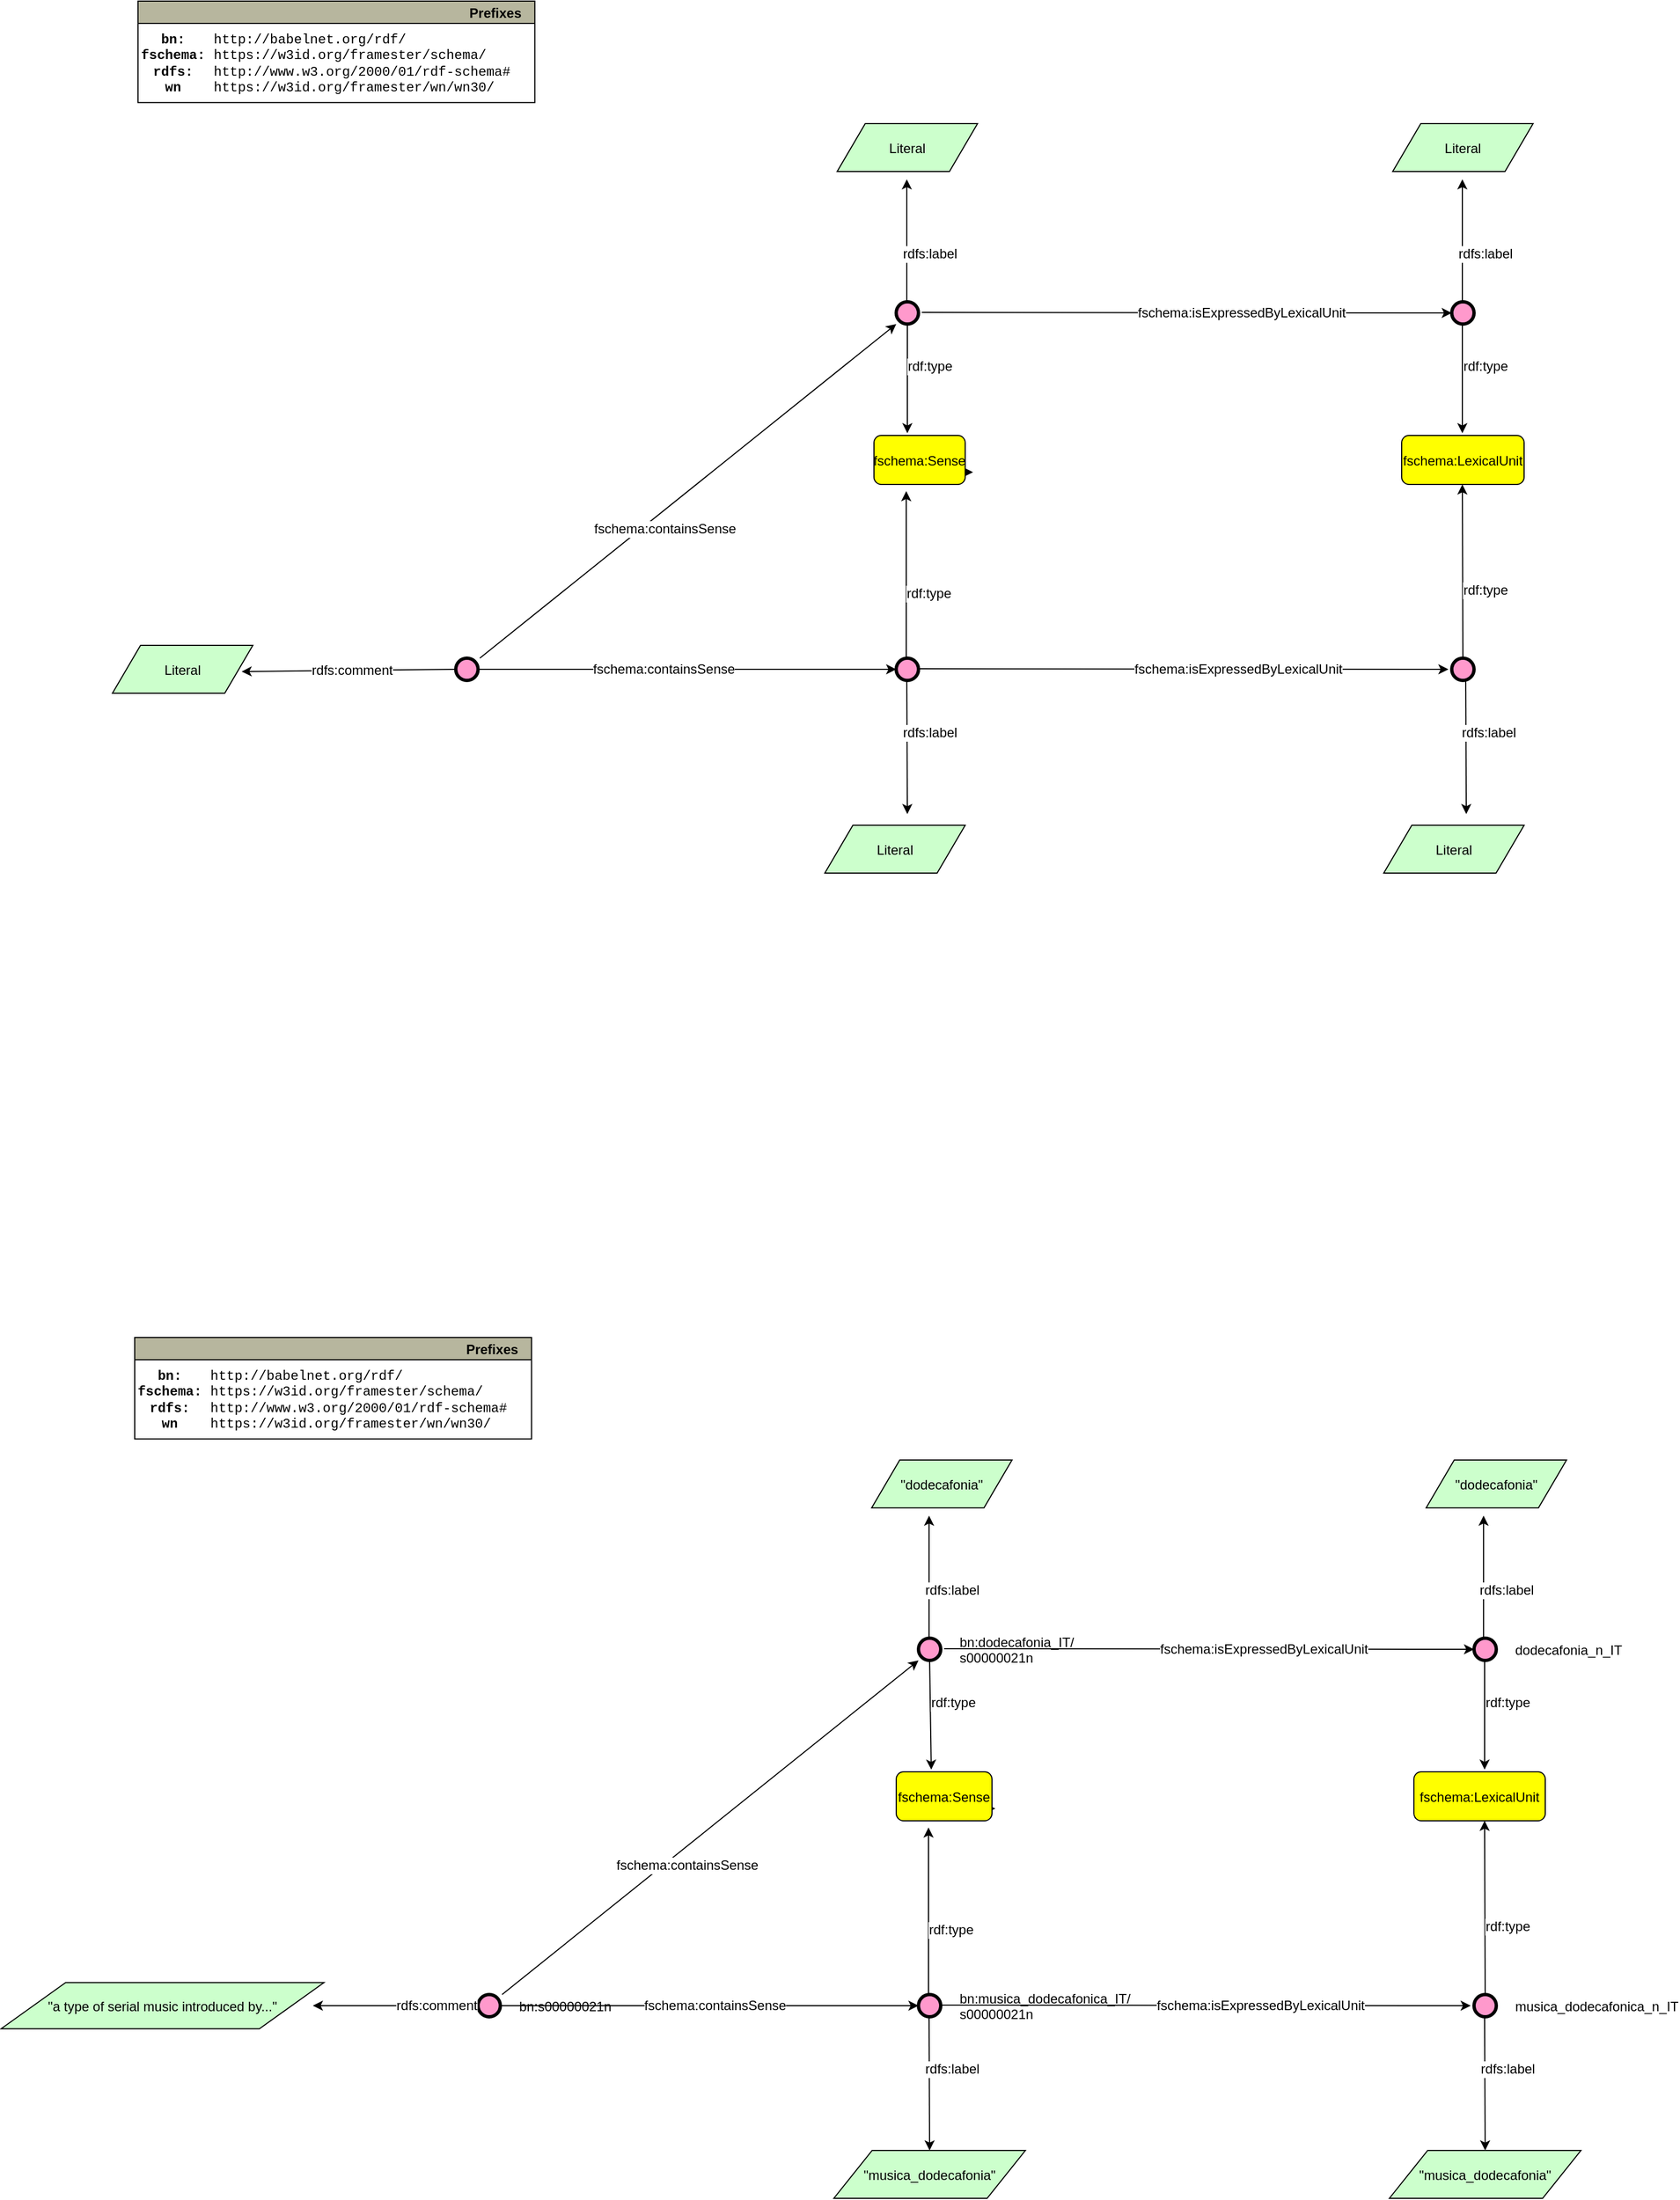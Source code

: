 <mxfile version="20.3.0" type="device"><diagram id="AzUqt4XlAzC5b6D3UhmY" name="Page-1"><mxGraphModel dx="2355" dy="2273" grid="1" gridSize="10" guides="1" tooltips="1" connect="1" arrows="1" fold="1" page="1" pageScale="1" pageWidth="1169" pageHeight="827" math="0" shadow="0"><root><mxCell id="0"/><mxCell id="1" parent="0"/><mxCell id="vlHov5OVVmB2WeWakB_h-14" style="edgeStyle=orthogonalEdgeStyle;rounded=0;orthogonalLoop=1;jettySize=auto;html=1;exitX=1;exitY=0.75;exitDx=0;exitDy=0;" parent="1" source="vlHov5OVVmB2WeWakB_h-5" edge="1"><mxGeometry relative="1" as="geometry"><mxPoint x="793" y="443" as="targetPoint"/></mxGeometry></mxCell><mxCell id="vlHov5OVVmB2WeWakB_h-5" value="fschema:Sense" style="graphMlID=n4;shape=rect;rounded=1;arcsize=30;fillColor=#ffff00;strokeColor=#000000;strokeWidth=1.0" parent="1" vertex="1"><mxGeometry x="704" y="410" width="86" height="44" as="geometry"/></mxCell><mxCell id="vlHov5OVVmB2WeWakB_h-6" value="fschema:LexicalUnit" style="graphMlID=n4;shape=rect;rounded=1;arcsize=30;fillColor=#ffff00;strokeColor=#000000;strokeWidth=1.0" parent="1" vertex="1"><mxGeometry x="1169" y="410" width="118" height="44" as="geometry"/></mxCell><mxCell id="vlHov5OVVmB2WeWakB_h-7" value="bn:s00000021n" style="graphMlID=n9;shape=ellipse;fillColor=#ff99cc;strokeColor=#000000;strokeWidth=3.0;verticalAlign=middle;labelPosition=right;verticalLabelPosition=middle;align=left;spacingRight=1;spacing=17;" parent="1" vertex="1"><mxGeometry x="328.4" y="610" width="20" height="20" as="geometry"/></mxCell><mxCell id="vlHov5OVVmB2WeWakB_h-8" value="bn:musica_dodecafonica_IT/&#10;s00000021n" style="graphMlID=n9;shape=ellipse;fillColor=#ff99cc;strokeColor=#000000;strokeWidth=3.0;verticalAlign=middle;labelPosition=right;verticalLabelPosition=middle;align=left;spacingRight=1;spacing=17;" parent="1" vertex="1"><mxGeometry x="724" y="610" width="20" height="20" as="geometry"/></mxCell><mxCell id="vlHov5OVVmB2WeWakB_h-10" value="bn:dodecafonia_IT/&#10;s00000021n" style="graphMlID=n9;shape=ellipse;fillColor=#ff99cc;strokeColor=#000000;strokeWidth=3.0;verticalAlign=middle;labelPosition=right;verticalLabelPosition=middle;align=left;spacingRight=1;spacing=17;" parent="1" vertex="1"><mxGeometry x="724" y="290" width="20" height="20" as="geometry"/></mxCell><mxCell id="vlHov5OVVmB2WeWakB_h-15" value="" style="endArrow=classic;html=1;textDirection=ltr;rounded=0;exitX=0.5;exitY=1;exitDx=0;exitDy=0;entryX=0.366;entryY=-0.045;entryDx=0;entryDy=0;entryPerimeter=0;" parent="1" source="vlHov5OVVmB2WeWakB_h-10" target="vlHov5OVVmB2WeWakB_h-5" edge="1"><mxGeometry width="50" height="50" relative="1" as="geometry"><mxPoint x="733.5" y="250" as="sourcePoint"/><mxPoint x="734" y="410" as="targetPoint"/></mxGeometry></mxCell><mxCell id="vlHov5OVVmB2WeWakB_h-16" value="rdf:type" style="text;html=1;align=center;verticalAlign=middle;resizable=0;points=[];labelBackgroundColor=#ffffff;rotation=0;" parent="vlHov5OVVmB2WeWakB_h-15" vertex="1" connectable="0"><mxGeometry x="-0.221" relative="1" as="geometry"><mxPoint x="19.95" as="offset"/></mxGeometry></mxCell><mxCell id="vlHov5OVVmB2WeWakB_h-20" value="" style="endArrow=classic;html=1;textDirection=ltr;rounded=0;exitX=1;exitY=0;exitDx=0;exitDy=0;" parent="1" edge="1"><mxGeometry width="50" height="50" relative="1" as="geometry"><mxPoint x="733" y="610" as="sourcePoint"/><mxPoint x="733" y="460" as="targetPoint"/></mxGeometry></mxCell><mxCell id="vlHov5OVVmB2WeWakB_h-21" value="rdf:type" style="text;html=1;align=center;verticalAlign=middle;resizable=0;points=[];labelBackgroundColor=#ffffff;rotation=0;" parent="vlHov5OVVmB2WeWakB_h-20" vertex="1" connectable="0"><mxGeometry x="-0.221" relative="1" as="geometry"><mxPoint x="19.95" as="offset"/></mxGeometry></mxCell><mxCell id="vlHov5OVVmB2WeWakB_h-22" value="" style="endArrow=classic;html=1;textDirection=ltr;rounded=0;entryX=0.5;entryY=0;entryDx=0;entryDy=0;" parent="1" target="vlHov5OVVmB2WeWakB_h-34" edge="1"><mxGeometry width="50" height="50" relative="1" as="geometry"><mxPoint x="733.5" y="630" as="sourcePoint"/><mxPoint x="733" y="740" as="targetPoint"/></mxGeometry></mxCell><mxCell id="vlHov5OVVmB2WeWakB_h-23" value="rdfs:label" style="text;html=1;align=center;verticalAlign=middle;resizable=0;points=[];labelBackgroundColor=#ffffff;rotation=0;" parent="vlHov5OVVmB2WeWakB_h-22" vertex="1" connectable="0"><mxGeometry x="-0.221" relative="1" as="geometry"><mxPoint x="19.95" as="offset"/></mxGeometry></mxCell><mxCell id="vlHov5OVVmB2WeWakB_h-24" value="" style="endArrow=classic;html=1;textDirection=ltr;rounded=0;" parent="1" edge="1"><mxGeometry width="50" height="50" relative="1" as="geometry"><mxPoint x="733.5" y="290" as="sourcePoint"/><mxPoint x="733.5" y="180" as="targetPoint"/></mxGeometry></mxCell><mxCell id="vlHov5OVVmB2WeWakB_h-25" value="rdfs:label" style="text;html=1;align=center;verticalAlign=middle;resizable=0;points=[];labelBackgroundColor=#ffffff;rotation=0;" parent="vlHov5OVVmB2WeWakB_h-24" vertex="1" connectable="0"><mxGeometry x="-0.221" relative="1" as="geometry"><mxPoint x="19.95" as="offset"/></mxGeometry></mxCell><mxCell id="vlHov5OVVmB2WeWakB_h-26" value="&quot;dodecafonia&quot;" style="graphMlID=n6;shape=parallelogram;fillColor=#ccffcc;strokeColor=#000000;strokeWidth=1.0" parent="1" vertex="1"><mxGeometry x="681.94" y="130" width="126.095" height="43" as="geometry"/></mxCell><mxCell id="vlHov5OVVmB2WeWakB_h-30" value="" style="endArrow=classic;html=1;textDirection=ltr;rounded=0;exitX=0;exitY=0.5;exitDx=0;exitDy=0;" parent="1" source="vlHov5OVVmB2WeWakB_h-7" edge="1"><mxGeometry width="50" height="50" relative="1" as="geometry"><mxPoint x="308.4" y="619.5" as="sourcePoint"/><mxPoint x="180" y="620" as="targetPoint"/></mxGeometry></mxCell><mxCell id="vlHov5OVVmB2WeWakB_h-31" value="rdfs:comment" style="text;html=1;align=center;verticalAlign=middle;resizable=0;points=[];labelBackgroundColor=#ffffff;rotation=0;" parent="vlHov5OVVmB2WeWakB_h-30" vertex="1" connectable="0"><mxGeometry x="-0.221" relative="1" as="geometry"><mxPoint x="19.95" as="offset"/></mxGeometry></mxCell><mxCell id="vlHov5OVVmB2WeWakB_h-33" value="&quot;a type of serial music introduced by...&quot;" style="graphMlID=n6;shape=parallelogram;fillColor=#ccffcc;strokeColor=#000000;strokeWidth=1.0" parent="1" vertex="1"><mxGeometry x="-100" y="599.25" width="290" height="41.5" as="geometry"/></mxCell><mxCell id="vlHov5OVVmB2WeWakB_h-34" value="&quot;musica_dodecafonia&quot;" style="graphMlID=n6;shape=parallelogram;fillColor=#ccffcc;strokeColor=#000000;strokeWidth=1.0" parent="1" vertex="1"><mxGeometry x="647.97" y="750" width="172.05" height="43" as="geometry"/></mxCell><mxCell id="vlHov5OVVmB2WeWakB_h-35" value="" style="endArrow=classic;html=1;textDirection=ltr;rounded=0;entryX=0;entryY=1;entryDx=0;entryDy=0;" parent="1" target="vlHov5OVVmB2WeWakB_h-10" edge="1"><mxGeometry width="50" height="50" relative="1" as="geometry"><mxPoint x="350" y="610" as="sourcePoint"/><mxPoint x="590" y="310" as="targetPoint"/></mxGeometry></mxCell><mxCell id="vlHov5OVVmB2WeWakB_h-36" value="fschema:containsSense" style="text;html=1;align=center;verticalAlign=middle;resizable=0;points=[];labelBackgroundColor=#ffffff;rotation=0;" parent="vlHov5OVVmB2WeWakB_h-35" vertex="1" connectable="0"><mxGeometry x="-0.221" relative="1" as="geometry"><mxPoint x="19.95" as="offset"/></mxGeometry></mxCell><mxCell id="vlHov5OVVmB2WeWakB_h-38" value="" style="endArrow=classic;html=1;textDirection=ltr;rounded=0;exitX=1;exitY=0.5;exitDx=0;exitDy=0;entryX=0;entryY=0.5;entryDx=0;entryDy=0;" parent="1" source="vlHov5OVVmB2WeWakB_h-7" target="vlHov5OVVmB2WeWakB_h-8" edge="1"><mxGeometry width="50" height="50" relative="1" as="geometry"><mxPoint x="360" y="620" as="sourcePoint"/><mxPoint x="590" y="620" as="targetPoint"/></mxGeometry></mxCell><mxCell id="vlHov5OVVmB2WeWakB_h-39" value="fschema:containsSense" style="text;html=1;align=center;verticalAlign=middle;resizable=0;points=[];labelBackgroundColor=#ffffff;rotation=0;" parent="vlHov5OVVmB2WeWakB_h-38" vertex="1" connectable="0"><mxGeometry x="-0.221" relative="1" as="geometry"><mxPoint x="46" as="offset"/></mxGeometry></mxCell><mxCell id="vlHov5OVVmB2WeWakB_h-41" value="musica_dodecafonica_n_IT" style="graphMlID=n9;shape=ellipse;fillColor=#ff99cc;strokeColor=#000000;strokeWidth=3.0;verticalAlign=middle;labelPosition=right;verticalLabelPosition=middle;align=left;spacingRight=1;spacing=17;" parent="1" vertex="1"><mxGeometry x="1223" y="610" width="20" height="20" as="geometry"/></mxCell><mxCell id="vlHov5OVVmB2WeWakB_h-42" value="dodecafonia_n_IT" style="graphMlID=n9;shape=ellipse;fillColor=#ff99cc;strokeColor=#000000;strokeWidth=3.0;verticalAlign=middle;labelPosition=right;verticalLabelPosition=middle;align=left;spacingRight=1;spacing=17;" parent="1" vertex="1"><mxGeometry x="1223" y="290" width="20" height="20" as="geometry"/></mxCell><mxCell id="vlHov5OVVmB2WeWakB_h-43" value="" style="endArrow=classic;html=1;textDirection=ltr;rounded=0;exitX=0.5;exitY=0;exitDx=0;exitDy=0;" parent="1" source="vlHov5OVVmB2WeWakB_h-41" edge="1"><mxGeometry width="50" height="50" relative="1" as="geometry"><mxPoint x="1232.5" y="604" as="sourcePoint"/><mxPoint x="1232.5" y="454" as="targetPoint"/></mxGeometry></mxCell><mxCell id="vlHov5OVVmB2WeWakB_h-44" value="rdf:type" style="text;html=1;align=center;verticalAlign=middle;resizable=0;points=[];labelBackgroundColor=#ffffff;rotation=0;" parent="vlHov5OVVmB2WeWakB_h-43" vertex="1" connectable="0"><mxGeometry x="-0.221" relative="1" as="geometry"><mxPoint x="19.95" as="offset"/></mxGeometry></mxCell><mxCell id="vlHov5OVVmB2WeWakB_h-49" value="" style="endArrow=classic;html=1;textDirection=ltr;rounded=0;exitX=0.5;exitY=1;exitDx=0;exitDy=0;entryX=0.366;entryY=-0.045;entryDx=0;entryDy=0;entryPerimeter=0;" parent="1" edge="1"><mxGeometry width="50" height="50" relative="1" as="geometry"><mxPoint x="1232.5" y="310" as="sourcePoint"/><mxPoint x="1232.5" y="408.02" as="targetPoint"/></mxGeometry></mxCell><mxCell id="vlHov5OVVmB2WeWakB_h-50" value="rdf:type" style="text;html=1;align=center;verticalAlign=middle;resizable=0;points=[];labelBackgroundColor=#ffffff;rotation=0;" parent="vlHov5OVVmB2WeWakB_h-49" vertex="1" connectable="0"><mxGeometry x="-0.221" relative="1" as="geometry"><mxPoint x="19.95" as="offset"/></mxGeometry></mxCell><mxCell id="vlHov5OVVmB2WeWakB_h-52" value="" style="endArrow=classic;html=1;textDirection=ltr;rounded=0;" parent="1" edge="1"><mxGeometry width="50" height="50" relative="1" as="geometry"><mxPoint x="744" y="619.5" as="sourcePoint"/><mxPoint x="1220" y="620" as="targetPoint"/></mxGeometry></mxCell><mxCell id="vlHov5OVVmB2WeWakB_h-53" value="fschema:isExpressedByLexicalUnit" style="text;html=1;align=center;verticalAlign=middle;resizable=0;points=[];labelBackgroundColor=#ffffff;rotation=0;" parent="vlHov5OVVmB2WeWakB_h-52" vertex="1" connectable="0"><mxGeometry x="-0.221" relative="1" as="geometry"><mxPoint x="101" as="offset"/></mxGeometry></mxCell><mxCell id="vlHov5OVVmB2WeWakB_h-54" value="" style="endArrow=classic;html=1;textDirection=ltr;rounded=0;" parent="1" edge="1"><mxGeometry width="50" height="50" relative="1" as="geometry"><mxPoint x="747" y="299.5" as="sourcePoint"/><mxPoint x="1223" y="300" as="targetPoint"/></mxGeometry></mxCell><mxCell id="vlHov5OVVmB2WeWakB_h-55" value="fschema:isExpressedByLexicalUnit" style="text;html=1;align=center;verticalAlign=middle;resizable=0;points=[];labelBackgroundColor=#ffffff;rotation=0;" parent="vlHov5OVVmB2WeWakB_h-54" vertex="1" connectable="0"><mxGeometry x="-0.221" relative="1" as="geometry"><mxPoint x="101" as="offset"/></mxGeometry></mxCell><mxCell id="vlHov5OVVmB2WeWakB_h-56" value="Prefixes" style="graphMlID=n0;shape=swimlane;startSize=20;fillColor=#b7b69e;strokeColor=#000000;strokeWidth=1.0;align=right;spacingRight=10;fontStyle=1" parent="1" vertex="1"><mxGeometry x="22.97" y="-1180" width="356.42" height="91.1" as="geometry"/></mxCell><mxCell id="vlHov5OVVmB2WeWakB_h-57" value="&lt;b&gt;bn:&lt;br&gt;fschema:&lt;br&gt;rdfs:&lt;br&gt;wn&lt;br&gt;&lt;/b&gt;" style="text;html=1;align=center;verticalAlign=middle;resizable=0;points=[];autosize=1;fontFamily=Courier New;" parent="vlHov5OVVmB2WeWakB_h-56" vertex="1"><mxGeometry x="-8.584" y="21.1" width="80" height="70" as="geometry"/></mxCell><mxCell id="vlHov5OVVmB2WeWakB_h-58" value="http://babelnet.org/rdf/&lt;br&gt;https://w3id.org/framester/schema/&lt;br&gt;http://www.w3.org/2000/01/rdf-schema#&lt;br&gt;https://w3id.org/framester/wn/wn30/" style="text;html=1;align=left;verticalAlign=middle;resizable=0;points=[];autosize=1;fontFamily=Courier New;" parent="vlHov5OVVmB2WeWakB_h-56" vertex="1"><mxGeometry x="66.416" y="21.1" width="290" height="70" as="geometry"/></mxCell><mxCell id="vlHov5OVVmB2WeWakB_h-60" style="edgeStyle=orthogonalEdgeStyle;rounded=0;orthogonalLoop=1;jettySize=auto;html=1;exitX=1;exitY=0.75;exitDx=0;exitDy=0;" parent="1" source="vlHov5OVVmB2WeWakB_h-61" edge="1"><mxGeometry relative="1" as="geometry"><mxPoint x="773" y="-757" as="targetPoint"/></mxGeometry></mxCell><mxCell id="vlHov5OVVmB2WeWakB_h-61" value="fschema:Sense" style="graphMlID=n4;shape=rect;rounded=1;arcsize=30;fillColor=#ffff00;strokeColor=#000000;strokeWidth=1.0" parent="1" vertex="1"><mxGeometry x="684.0" y="-790" width="81.968" height="44" as="geometry"/></mxCell><mxCell id="vlHov5OVVmB2WeWakB_h-62" value="fschema:LexicalUnit" style="graphMlID=n4;shape=rect;rounded=1;arcsize=30;fillColor=#ffff00;strokeColor=#000000;strokeWidth=1.0" parent="1" vertex="1"><mxGeometry x="1158" y="-790" width="110" height="44" as="geometry"/></mxCell><mxCell id="vlHov5OVVmB2WeWakB_h-63" value="" style="graphMlID=n9;shape=ellipse;fillColor=#ff99cc;strokeColor=#000000;strokeWidth=3.0;verticalAlign=middle;labelPosition=right;verticalLabelPosition=middle;align=left;spacingRight=1;spacing=17;" parent="1" vertex="1"><mxGeometry x="308.4" y="-590" width="20" height="20" as="geometry"/></mxCell><mxCell id="vlHov5OVVmB2WeWakB_h-64" value="" style="graphMlID=n9;shape=ellipse;fillColor=#ff99cc;strokeColor=#000000;strokeWidth=3.0;verticalAlign=middle;labelPosition=right;verticalLabelPosition=middle;align=left;spacingRight=1;spacing=17;" parent="1" vertex="1"><mxGeometry x="704" y="-590" width="20" height="20" as="geometry"/></mxCell><mxCell id="vlHov5OVVmB2WeWakB_h-65" value="" style="graphMlID=n9;shape=ellipse;fillColor=#ff99cc;strokeColor=#000000;strokeWidth=3.0;verticalAlign=middle;labelPosition=right;verticalLabelPosition=middle;align=left;spacingRight=1;spacing=17;" parent="1" vertex="1"><mxGeometry x="704" y="-910" width="20" height="20" as="geometry"/></mxCell><mxCell id="vlHov5OVVmB2WeWakB_h-66" value="" style="endArrow=classic;html=1;textDirection=ltr;rounded=0;exitX=0.5;exitY=1;exitDx=0;exitDy=0;entryX=0.366;entryY=-0.045;entryDx=0;entryDy=0;entryPerimeter=0;" parent="1" source="vlHov5OVVmB2WeWakB_h-65" target="vlHov5OVVmB2WeWakB_h-61" edge="1"><mxGeometry width="50" height="50" relative="1" as="geometry"><mxPoint x="713.5" y="-950" as="sourcePoint"/><mxPoint x="714" y="-790" as="targetPoint"/></mxGeometry></mxCell><mxCell id="vlHov5OVVmB2WeWakB_h-67" value="rdf:type" style="text;html=1;align=center;verticalAlign=middle;resizable=0;points=[];labelBackgroundColor=#ffffff;rotation=0;" parent="vlHov5OVVmB2WeWakB_h-66" vertex="1" connectable="0"><mxGeometry x="-0.221" relative="1" as="geometry"><mxPoint x="19.95" as="offset"/></mxGeometry></mxCell><mxCell id="vlHov5OVVmB2WeWakB_h-68" value="" style="endArrow=classic;html=1;textDirection=ltr;rounded=0;exitX=1;exitY=0;exitDx=0;exitDy=0;" parent="1" edge="1"><mxGeometry width="50" height="50" relative="1" as="geometry"><mxPoint x="713" y="-590" as="sourcePoint"/><mxPoint x="713" y="-740" as="targetPoint"/></mxGeometry></mxCell><mxCell id="vlHov5OVVmB2WeWakB_h-69" value="rdf:type" style="text;html=1;align=center;verticalAlign=middle;resizable=0;points=[];labelBackgroundColor=#ffffff;rotation=0;" parent="vlHov5OVVmB2WeWakB_h-68" vertex="1" connectable="0"><mxGeometry x="-0.221" relative="1" as="geometry"><mxPoint x="19.95" as="offset"/></mxGeometry></mxCell><mxCell id="vlHov5OVVmB2WeWakB_h-70" value="" style="endArrow=classic;html=1;textDirection=ltr;rounded=0;entryX=0.5;entryY=0;entryDx=0;entryDy=0;" parent="1" edge="1"><mxGeometry width="50" height="50" relative="1" as="geometry"><mxPoint x="713.5" y="-570" as="sourcePoint"/><mxPoint x="713.995" y="-450" as="targetPoint"/></mxGeometry></mxCell><mxCell id="vlHov5OVVmB2WeWakB_h-71" value="rdfs:label" style="text;html=1;align=center;verticalAlign=middle;resizable=0;points=[];labelBackgroundColor=#ffffff;rotation=0;" parent="vlHov5OVVmB2WeWakB_h-70" vertex="1" connectable="0"><mxGeometry x="-0.221" relative="1" as="geometry"><mxPoint x="19.95" as="offset"/></mxGeometry></mxCell><mxCell id="vlHov5OVVmB2WeWakB_h-72" value="" style="endArrow=classic;html=1;textDirection=ltr;rounded=0;" parent="1" edge="1"><mxGeometry width="50" height="50" relative="1" as="geometry"><mxPoint x="713.5" y="-910" as="sourcePoint"/><mxPoint x="713.5" y="-1020" as="targetPoint"/></mxGeometry></mxCell><mxCell id="vlHov5OVVmB2WeWakB_h-73" value="rdfs:label" style="text;html=1;align=center;verticalAlign=middle;resizable=0;points=[];labelBackgroundColor=#ffffff;rotation=0;" parent="vlHov5OVVmB2WeWakB_h-72" vertex="1" connectable="0"><mxGeometry x="-0.221" relative="1" as="geometry"><mxPoint x="19.95" as="offset"/></mxGeometry></mxCell><mxCell id="vlHov5OVVmB2WeWakB_h-77" value="" style="endArrow=classic;html=1;textDirection=ltr;rounded=0;exitX=0;exitY=0.5;exitDx=0;exitDy=0;entryX=0.92;entryY=0.547;entryDx=0;entryDy=0;entryPerimeter=0;" parent="1" source="vlHov5OVVmB2WeWakB_h-63" target="vlHov5OVVmB2WeWakB_h-99" edge="1"><mxGeometry width="50" height="50" relative="1" as="geometry"><mxPoint x="288.4" y="-580.5" as="sourcePoint"/><mxPoint x="160" y="-580" as="targetPoint"/></mxGeometry></mxCell><mxCell id="vlHov5OVVmB2WeWakB_h-78" value="rdfs:comment" style="text;html=1;align=center;verticalAlign=middle;resizable=0;points=[];labelBackgroundColor=#ffffff;rotation=0;" parent="vlHov5OVVmB2WeWakB_h-77" vertex="1" connectable="0"><mxGeometry x="-0.221" relative="1" as="geometry"><mxPoint x="-19" as="offset"/></mxGeometry></mxCell><mxCell id="vlHov5OVVmB2WeWakB_h-81" value="" style="endArrow=classic;html=1;textDirection=ltr;rounded=0;entryX=0;entryY=1;entryDx=0;entryDy=0;" parent="1" target="vlHov5OVVmB2WeWakB_h-65" edge="1"><mxGeometry width="50" height="50" relative="1" as="geometry"><mxPoint x="330" y="-590" as="sourcePoint"/><mxPoint x="570" y="-890" as="targetPoint"/></mxGeometry></mxCell><mxCell id="vlHov5OVVmB2WeWakB_h-82" value="fschema:containsSense" style="text;html=1;align=center;verticalAlign=middle;resizable=0;points=[];labelBackgroundColor=#ffffff;rotation=0;" parent="vlHov5OVVmB2WeWakB_h-81" vertex="1" connectable="0"><mxGeometry x="-0.221" relative="1" as="geometry"><mxPoint x="19.95" as="offset"/></mxGeometry></mxCell><mxCell id="vlHov5OVVmB2WeWakB_h-83" value="" style="endArrow=classic;html=1;textDirection=ltr;rounded=0;exitX=1;exitY=0.5;exitDx=0;exitDy=0;entryX=0;entryY=0.5;entryDx=0;entryDy=0;" parent="1" source="vlHov5OVVmB2WeWakB_h-63" target="vlHov5OVVmB2WeWakB_h-64" edge="1"><mxGeometry width="50" height="50" relative="1" as="geometry"><mxPoint x="340" y="-580" as="sourcePoint"/><mxPoint x="570" y="-580" as="targetPoint"/></mxGeometry></mxCell><mxCell id="vlHov5OVVmB2WeWakB_h-84" value="fschema:containsSense" style="text;html=1;align=center;verticalAlign=middle;resizable=0;points=[];labelBackgroundColor=#ffffff;rotation=0;" parent="vlHov5OVVmB2WeWakB_h-83" vertex="1" connectable="0"><mxGeometry x="-0.221" relative="1" as="geometry"><mxPoint x="19.95" as="offset"/></mxGeometry></mxCell><mxCell id="vlHov5OVVmB2WeWakB_h-85" value="" style="graphMlID=n9;shape=ellipse;fillColor=#ff99cc;strokeColor=#000000;strokeWidth=3.0;verticalAlign=middle;labelPosition=right;verticalLabelPosition=middle;align=left;spacingRight=1;spacing=17;" parent="1" vertex="1"><mxGeometry x="1203" y="-590" width="20" height="20" as="geometry"/></mxCell><mxCell id="vlHov5OVVmB2WeWakB_h-86" value="" style="graphMlID=n9;shape=ellipse;fillColor=#ff99cc;strokeColor=#000000;strokeWidth=3.0;verticalAlign=middle;labelPosition=right;verticalLabelPosition=middle;align=left;spacingRight=1;spacing=17;" parent="1" vertex="1"><mxGeometry x="1203" y="-910" width="20" height="20" as="geometry"/></mxCell><mxCell id="vlHov5OVVmB2WeWakB_h-87" value="" style="endArrow=classic;html=1;textDirection=ltr;rounded=0;exitX=0.5;exitY=0;exitDx=0;exitDy=0;" parent="1" source="vlHov5OVVmB2WeWakB_h-85" edge="1"><mxGeometry width="50" height="50" relative="1" as="geometry"><mxPoint x="1212.5" y="-596" as="sourcePoint"/><mxPoint x="1212.5" y="-746" as="targetPoint"/></mxGeometry></mxCell><mxCell id="vlHov5OVVmB2WeWakB_h-88" value="rdf:type" style="text;html=1;align=center;verticalAlign=middle;resizable=0;points=[];labelBackgroundColor=#ffffff;rotation=0;" parent="vlHov5OVVmB2WeWakB_h-87" vertex="1" connectable="0"><mxGeometry x="-0.221" relative="1" as="geometry"><mxPoint x="19.95" as="offset"/></mxGeometry></mxCell><mxCell id="vlHov5OVVmB2WeWakB_h-93" value="" style="endArrow=classic;html=1;textDirection=ltr;rounded=0;exitX=0.5;exitY=1;exitDx=0;exitDy=0;entryX=0.366;entryY=-0.045;entryDx=0;entryDy=0;entryPerimeter=0;" parent="1" edge="1"><mxGeometry width="50" height="50" relative="1" as="geometry"><mxPoint x="1212.5" y="-890" as="sourcePoint"/><mxPoint x="1212.5" y="-791.98" as="targetPoint"/></mxGeometry></mxCell><mxCell id="vlHov5OVVmB2WeWakB_h-94" value="rdf:type" style="text;html=1;align=center;verticalAlign=middle;resizable=0;points=[];labelBackgroundColor=#ffffff;rotation=0;" parent="vlHov5OVVmB2WeWakB_h-93" vertex="1" connectable="0"><mxGeometry x="-0.221" relative="1" as="geometry"><mxPoint x="19.95" as="offset"/></mxGeometry></mxCell><mxCell id="vlHov5OVVmB2WeWakB_h-95" value="" style="endArrow=classic;html=1;textDirection=ltr;rounded=0;" parent="1" edge="1"><mxGeometry width="50" height="50" relative="1" as="geometry"><mxPoint x="724" y="-580.5" as="sourcePoint"/><mxPoint x="1200" y="-580" as="targetPoint"/></mxGeometry></mxCell><mxCell id="vlHov5OVVmB2WeWakB_h-96" value="fschema:isExpressedByLexicalUnit" style="text;html=1;align=center;verticalAlign=middle;resizable=0;points=[];labelBackgroundColor=#ffffff;rotation=0;" parent="vlHov5OVVmB2WeWakB_h-95" vertex="1" connectable="0"><mxGeometry x="-0.221" relative="1" as="geometry"><mxPoint x="101" as="offset"/></mxGeometry></mxCell><mxCell id="vlHov5OVVmB2WeWakB_h-97" value="" style="endArrow=classic;html=1;textDirection=ltr;rounded=0;" parent="1" edge="1"><mxGeometry width="50" height="50" relative="1" as="geometry"><mxPoint x="727" y="-900.5" as="sourcePoint"/><mxPoint x="1203" y="-900" as="targetPoint"/></mxGeometry></mxCell><mxCell id="vlHov5OVVmB2WeWakB_h-98" value="fschema:isExpressedByLexicalUnit" style="text;html=1;align=center;verticalAlign=middle;resizable=0;points=[];labelBackgroundColor=#ffffff;rotation=0;" parent="vlHov5OVVmB2WeWakB_h-97" vertex="1" connectable="0"><mxGeometry x="-0.221" relative="1" as="geometry"><mxPoint x="101" as="offset"/></mxGeometry></mxCell><mxCell id="vlHov5OVVmB2WeWakB_h-99" value="Literal" style="graphMlID=n6;shape=parallelogram;fillColor=#ccffcc;strokeColor=#000000;strokeWidth=1.0" parent="1" vertex="1"><mxGeometry y="-601.5" width="126.095" height="43" as="geometry"/></mxCell><mxCell id="vlHov5OVVmB2WeWakB_h-100" value="Literal" style="graphMlID=n6;shape=parallelogram;fillColor=#ccffcc;strokeColor=#000000;strokeWidth=1.0" parent="1" vertex="1"><mxGeometry x="639.87" y="-440" width="126.095" height="43" as="geometry"/></mxCell><mxCell id="vlHov5OVVmB2WeWakB_h-101" value="Literal" style="graphMlID=n6;shape=parallelogram;fillColor=#ccffcc;strokeColor=#000000;strokeWidth=1.0" parent="1" vertex="1"><mxGeometry x="650.95" y="-1070" width="126.095" height="43" as="geometry"/></mxCell><mxCell id="vlHov5OVVmB2WeWakB_h-109" value="Prefixes" style="graphMlID=n0;shape=swimlane;startSize=20;fillColor=#b7b69e;strokeColor=#000000;strokeWidth=1.0;align=right;spacingRight=10;fontStyle=1" parent="1" vertex="1"><mxGeometry x="20" y="20" width="356.42" height="91.1" as="geometry"/></mxCell><mxCell id="vlHov5OVVmB2WeWakB_h-110" value="&lt;b&gt;bn:&lt;br&gt;fschema:&lt;br&gt;rdfs:&lt;br&gt;wn&lt;br&gt;&lt;/b&gt;" style="text;html=1;align=center;verticalAlign=middle;resizable=0;points=[];autosize=1;fontFamily=Courier New;" parent="vlHov5OVVmB2WeWakB_h-109" vertex="1"><mxGeometry x="-8.584" y="21.1" width="80" height="70" as="geometry"/></mxCell><mxCell id="vlHov5OVVmB2WeWakB_h-111" value="http://babelnet.org/rdf/&lt;br&gt;https://w3id.org/framester/schema/&lt;br&gt;http://www.w3.org/2000/01/rdf-schema#&lt;br&gt;https://w3id.org/framester/wn/wn30/" style="text;html=1;align=left;verticalAlign=middle;resizable=0;points=[];autosize=1;fontFamily=Courier New;" parent="vlHov5OVVmB2WeWakB_h-109" vertex="1"><mxGeometry x="66.416" y="21.1" width="290" height="70" as="geometry"/></mxCell><mxCell id="BFCh4egPYry67ogB_KD7-1" value="" style="endArrow=classic;html=1;textDirection=ltr;rounded=0;" parent="1" edge="1"><mxGeometry width="50" height="50" relative="1" as="geometry"><mxPoint x="1212.5" y="-910" as="sourcePoint"/><mxPoint x="1212.5" y="-1020" as="targetPoint"/></mxGeometry></mxCell><mxCell id="BFCh4egPYry67ogB_KD7-2" value="rdfs:label" style="text;html=1;align=center;verticalAlign=middle;resizable=0;points=[];labelBackgroundColor=#ffffff;rotation=0;" parent="BFCh4egPYry67ogB_KD7-1" vertex="1" connectable="0"><mxGeometry x="-0.221" relative="1" as="geometry"><mxPoint x="19.95" as="offset"/></mxGeometry></mxCell><mxCell id="BFCh4egPYry67ogB_KD7-3" value="Literal" style="graphMlID=n6;shape=parallelogram;fillColor=#ccffcc;strokeColor=#000000;strokeWidth=1.0" parent="1" vertex="1"><mxGeometry x="1149.95" y="-1070" width="126.095" height="43" as="geometry"/></mxCell><mxCell id="BFCh4egPYry67ogB_KD7-4" value="" style="endArrow=classic;html=1;textDirection=ltr;rounded=0;entryX=0.5;entryY=0;entryDx=0;entryDy=0;" parent="1" edge="1"><mxGeometry width="50" height="50" relative="1" as="geometry"><mxPoint x="1215.54" y="-570" as="sourcePoint"/><mxPoint x="1216.035" y="-450" as="targetPoint"/></mxGeometry></mxCell><mxCell id="BFCh4egPYry67ogB_KD7-5" value="rdfs:label" style="text;html=1;align=center;verticalAlign=middle;resizable=0;points=[];labelBackgroundColor=#ffffff;rotation=0;" parent="BFCh4egPYry67ogB_KD7-4" vertex="1" connectable="0"><mxGeometry x="-0.221" relative="1" as="geometry"><mxPoint x="19.95" as="offset"/></mxGeometry></mxCell><mxCell id="BFCh4egPYry67ogB_KD7-6" value="Literal" style="graphMlID=n6;shape=parallelogram;fillColor=#ccffcc;strokeColor=#000000;strokeWidth=1.0" parent="1" vertex="1"><mxGeometry x="1141.91" y="-440" width="126.095" height="43" as="geometry"/></mxCell><mxCell id="BFCh4egPYry67ogB_KD7-7" value="" style="endArrow=classic;html=1;textDirection=ltr;rounded=0;" parent="1" edge="1"><mxGeometry width="50" height="50" relative="1" as="geometry"><mxPoint x="1231.56" y="290" as="sourcePoint"/><mxPoint x="1231.56" y="180" as="targetPoint"/></mxGeometry></mxCell><mxCell id="BFCh4egPYry67ogB_KD7-8" value="rdfs:label" style="text;html=1;align=center;verticalAlign=middle;resizable=0;points=[];labelBackgroundColor=#ffffff;rotation=0;" parent="BFCh4egPYry67ogB_KD7-7" vertex="1" connectable="0"><mxGeometry x="-0.221" relative="1" as="geometry"><mxPoint x="19.95" as="offset"/></mxGeometry></mxCell><mxCell id="BFCh4egPYry67ogB_KD7-9" value="&quot;dodecafonia&quot;" style="graphMlID=n6;shape=parallelogram;fillColor=#ccffcc;strokeColor=#000000;strokeWidth=1.0" parent="1" vertex="1"><mxGeometry x="1180" y="130" width="126.095" height="43" as="geometry"/></mxCell><mxCell id="BFCh4egPYry67ogB_KD7-10" value="" style="endArrow=classic;html=1;textDirection=ltr;rounded=0;entryX=0.5;entryY=0;entryDx=0;entryDy=0;" parent="1" target="BFCh4egPYry67ogB_KD7-12" edge="1"><mxGeometry width="50" height="50" relative="1" as="geometry"><mxPoint x="1232.5" y="630" as="sourcePoint"/><mxPoint x="1232" y="740" as="targetPoint"/></mxGeometry></mxCell><mxCell id="BFCh4egPYry67ogB_KD7-11" value="rdfs:label" style="text;html=1;align=center;verticalAlign=middle;resizable=0;points=[];labelBackgroundColor=#ffffff;rotation=0;" parent="BFCh4egPYry67ogB_KD7-10" vertex="1" connectable="0"><mxGeometry x="-0.221" relative="1" as="geometry"><mxPoint x="19.95" as="offset"/></mxGeometry></mxCell><mxCell id="BFCh4egPYry67ogB_KD7-12" value="&quot;musica_dodecafonia&quot;" style="graphMlID=n6;shape=parallelogram;fillColor=#ccffcc;strokeColor=#000000;strokeWidth=1.0" parent="1" vertex="1"><mxGeometry x="1146.97" y="750" width="172.05" height="43" as="geometry"/></mxCell></root></mxGraphModel></diagram></mxfile>